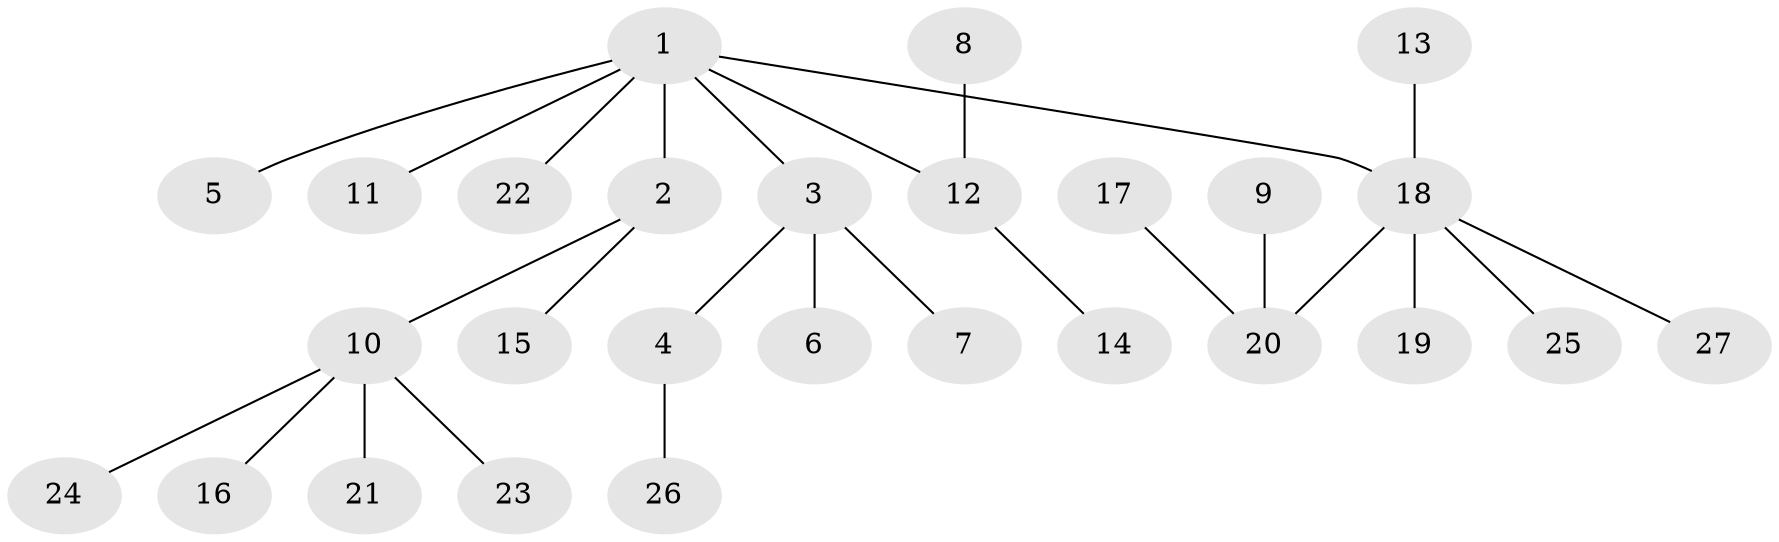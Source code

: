 // original degree distribution, {6: 0.018518518518518517, 4: 0.05555555555555555, 2: 0.25925925925925924, 3: 0.12962962962962962, 1: 0.5, 7: 0.018518518518518517, 5: 0.018518518518518517}
// Generated by graph-tools (version 1.1) at 2025/50/03/09/25 03:50:16]
// undirected, 27 vertices, 26 edges
graph export_dot {
graph [start="1"]
  node [color=gray90,style=filled];
  1;
  2;
  3;
  4;
  5;
  6;
  7;
  8;
  9;
  10;
  11;
  12;
  13;
  14;
  15;
  16;
  17;
  18;
  19;
  20;
  21;
  22;
  23;
  24;
  25;
  26;
  27;
  1 -- 2 [weight=1.0];
  1 -- 3 [weight=1.0];
  1 -- 5 [weight=1.0];
  1 -- 11 [weight=1.0];
  1 -- 12 [weight=1.0];
  1 -- 18 [weight=1.0];
  1 -- 22 [weight=1.0];
  2 -- 10 [weight=1.0];
  2 -- 15 [weight=1.0];
  3 -- 4 [weight=1.0];
  3 -- 6 [weight=1.0];
  3 -- 7 [weight=1.0];
  4 -- 26 [weight=1.0];
  8 -- 12 [weight=1.0];
  9 -- 20 [weight=1.0];
  10 -- 16 [weight=1.0];
  10 -- 21 [weight=1.0];
  10 -- 23 [weight=1.0];
  10 -- 24 [weight=1.0];
  12 -- 14 [weight=1.0];
  13 -- 18 [weight=1.0];
  17 -- 20 [weight=1.0];
  18 -- 19 [weight=1.0];
  18 -- 20 [weight=1.0];
  18 -- 25 [weight=1.0];
  18 -- 27 [weight=1.0];
}
